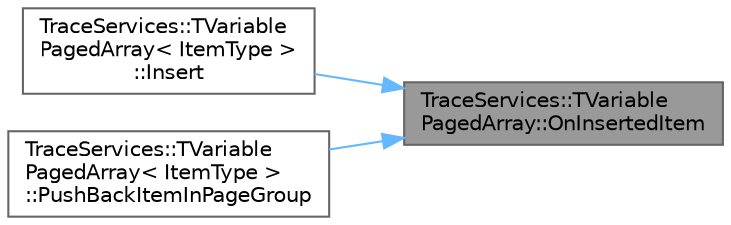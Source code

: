digraph "TraceServices::TVariablePagedArray::OnInsertedItem"
{
 // INTERACTIVE_SVG=YES
 // LATEX_PDF_SIZE
  bgcolor="transparent";
  edge [fontname=Helvetica,fontsize=10,labelfontname=Helvetica,labelfontsize=10];
  node [fontname=Helvetica,fontsize=10,shape=box,height=0.2,width=0.4];
  rankdir="RL";
  Node1 [id="Node000001",label="TraceServices::TVariable\lPagedArray::OnInsertedItem",height=0.2,width=0.4,color="gray40", fillcolor="grey60", style="filled", fontcolor="black",tooltip=" "];
  Node1 -> Node2 [id="edge1_Node000001_Node000002",dir="back",color="steelblue1",style="solid",tooltip=" "];
  Node2 [id="Node000002",label="TraceServices::TVariable\lPagedArray\< ItemType \>\l::Insert",height=0.2,width=0.4,color="grey40", fillcolor="white", style="filled",URL="$dc/dcf/classTraceServices_1_1TVariablePagedArray.html#aa01298803a963dc6c37db9be814c596d",tooltip=" "];
  Node1 -> Node3 [id="edge2_Node000001_Node000003",dir="back",color="steelblue1",style="solid",tooltip=" "];
  Node3 [id="Node000003",label="TraceServices::TVariable\lPagedArray\< ItemType \>\l::PushBackItemInPageGroup",height=0.2,width=0.4,color="grey40", fillcolor="white", style="filled",URL="$dc/dcf/classTraceServices_1_1TVariablePagedArray.html#a4e55e56eca57affbf7e338c632a3416a",tooltip=" "];
}
